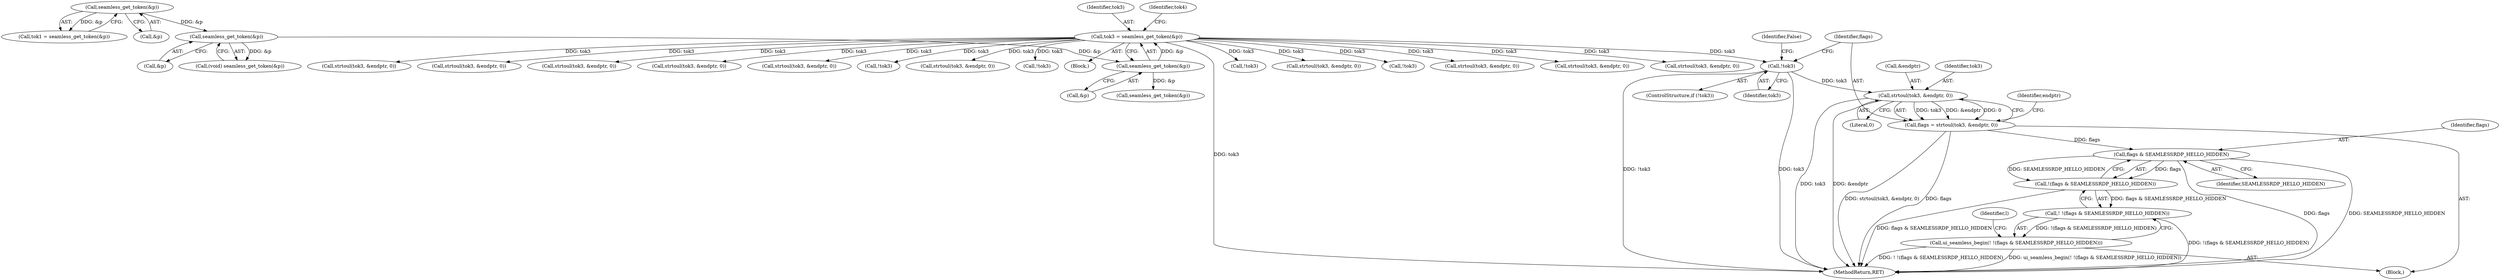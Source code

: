 digraph "0_rdesktop_4dca546d04321a610c1835010b5dad85163b65e1_14@pointer" {
"1000815" [label="(Call,strtoul(tok3, &endptr, 0))"];
"1000809" [label="(Call,!tok3)"];
"1000141" [label="(Call,tok3 = seamless_get_token(&p))"];
"1000143" [label="(Call,seamless_get_token(&p))"];
"1000138" [label="(Call,seamless_get_token(&p))"];
"1000133" [label="(Call,seamless_get_token(&p))"];
"1000813" [label="(Call,flags = strtoul(tok3, &endptr, 0))"];
"1000828" [label="(Call,flags & SEAMLESSRDP_HELLO_HIDDEN)"];
"1000827" [label="(Call,!(flags & SEAMLESSRDP_HELLO_HIDDEN))"];
"1000826" [label="(Call,! !(flags & SEAMLESSRDP_HELLO_HIDDEN))"];
"1000825" [label="(Call,ui_seamless_begin(! !(flags & SEAMLESSRDP_HELLO_HIDDEN)))"];
"1000813" [label="(Call,flags = strtoul(tok3, &endptr, 0))"];
"1000142" [label="(Identifier,tok3)"];
"1000785" [label="(Call,!tok3)"];
"1000817" [label="(Call,&endptr)"];
"1000464" [label="(Call,strtoul(tok3, &endptr, 0))"];
"1000759" [label="(Call,!tok3)"];
"1000251" [label="(Call,strtoul(tok3, &endptr, 0))"];
"1000660" [label="(Call,strtoul(tok3, &endptr, 0))"];
"1000825" [label="(Call,ui_seamless_begin(! !(flags & SEAMLESSRDP_HELLO_HIDDEN)))"];
"1000148" [label="(Call,seamless_get_token(&p))"];
"1000830" [label="(Identifier,SEAMLESSRDP_HELLO_HIDDEN)"];
"1000810" [label="(Identifier,tok3)"];
"1000144" [label="(Call,&p)"];
"1000826" [label="(Call,! !(flags & SEAMLESSRDP_HELLO_HIDDEN))"];
"1000814" [label="(Identifier,flags)"];
"1000829" [label="(Identifier,flags)"];
"1000816" [label="(Identifier,tok3)"];
"1000822" [label="(Identifier,endptr)"];
"1000290" [label="(Call,strtoul(tok3, &endptr, 0))"];
"1000608" [label="(Call,strtoul(tok3, &endptr, 0))"];
"1000815" [label="(Call,strtoul(tok3, &endptr, 0))"];
"1000701" [label="(Call,strtoul(tok3, &endptr, 0))"];
"1000139" [label="(Call,&p)"];
"1000334" [label="(Call,strtoul(tok3, &endptr, 0))"];
"1000143" [label="(Call,seamless_get_token(&p))"];
"1000136" [label="(Call,(void) seamless_get_token(&p))"];
"1000131" [label="(Call,tok1 = seamless_get_token(&p))"];
"1000819" [label="(Literal,0)"];
"1000904" [label="(Identifier,l)"];
"1000827" [label="(Call,!(flags & SEAMLESSRDP_HELLO_HIDDEN))"];
"1000133" [label="(Call,seamless_get_token(&p))"];
"1000186" [label="(Call,strtoul(tok3, &endptr, 0))"];
"1000841" [label="(Call,strtoul(tok3, &endptr, 0))"];
"1000886" [label="(Call,!tok3)"];
"1000521" [label="(Call,strtoul(tok3, &endptr, 0))"];
"1000861" [label="(Call,!tok3)"];
"1000828" [label="(Call,flags & SEAMLESSRDP_HELLO_HIDDEN)"];
"1000141" [label="(Call,tok3 = seamless_get_token(&p))"];
"1000812" [label="(Identifier,False)"];
"1000104" [label="(Block,)"];
"1000134" [label="(Call,&p)"];
"1000809" [label="(Call,!tok3)"];
"1000138" [label="(Call,seamless_get_token(&p))"];
"1000147" [label="(Identifier,tok4)"];
"1000808" [label="(ControlStructure,if (!tok3))"];
"1000907" [label="(MethodReturn,RET)"];
"1000807" [label="(Block,)"];
"1000815" -> "1000813"  [label="AST: "];
"1000815" -> "1000819"  [label="CFG: "];
"1000816" -> "1000815"  [label="AST: "];
"1000817" -> "1000815"  [label="AST: "];
"1000819" -> "1000815"  [label="AST: "];
"1000813" -> "1000815"  [label="CFG: "];
"1000815" -> "1000907"  [label="DDG: tok3"];
"1000815" -> "1000907"  [label="DDG: &endptr"];
"1000815" -> "1000813"  [label="DDG: tok3"];
"1000815" -> "1000813"  [label="DDG: &endptr"];
"1000815" -> "1000813"  [label="DDG: 0"];
"1000809" -> "1000815"  [label="DDG: tok3"];
"1000809" -> "1000808"  [label="AST: "];
"1000809" -> "1000810"  [label="CFG: "];
"1000810" -> "1000809"  [label="AST: "];
"1000812" -> "1000809"  [label="CFG: "];
"1000814" -> "1000809"  [label="CFG: "];
"1000809" -> "1000907"  [label="DDG: tok3"];
"1000809" -> "1000907"  [label="DDG: !tok3"];
"1000141" -> "1000809"  [label="DDG: tok3"];
"1000141" -> "1000104"  [label="AST: "];
"1000141" -> "1000143"  [label="CFG: "];
"1000142" -> "1000141"  [label="AST: "];
"1000143" -> "1000141"  [label="AST: "];
"1000147" -> "1000141"  [label="CFG: "];
"1000141" -> "1000907"  [label="DDG: tok3"];
"1000143" -> "1000141"  [label="DDG: &p"];
"1000141" -> "1000186"  [label="DDG: tok3"];
"1000141" -> "1000251"  [label="DDG: tok3"];
"1000141" -> "1000290"  [label="DDG: tok3"];
"1000141" -> "1000334"  [label="DDG: tok3"];
"1000141" -> "1000464"  [label="DDG: tok3"];
"1000141" -> "1000521"  [label="DDG: tok3"];
"1000141" -> "1000608"  [label="DDG: tok3"];
"1000141" -> "1000660"  [label="DDG: tok3"];
"1000141" -> "1000701"  [label="DDG: tok3"];
"1000141" -> "1000759"  [label="DDG: tok3"];
"1000141" -> "1000785"  [label="DDG: tok3"];
"1000141" -> "1000841"  [label="DDG: tok3"];
"1000141" -> "1000861"  [label="DDG: tok3"];
"1000141" -> "1000886"  [label="DDG: tok3"];
"1000143" -> "1000144"  [label="CFG: "];
"1000144" -> "1000143"  [label="AST: "];
"1000138" -> "1000143"  [label="DDG: &p"];
"1000143" -> "1000148"  [label="DDG: &p"];
"1000138" -> "1000136"  [label="AST: "];
"1000138" -> "1000139"  [label="CFG: "];
"1000139" -> "1000138"  [label="AST: "];
"1000136" -> "1000138"  [label="CFG: "];
"1000138" -> "1000136"  [label="DDG: &p"];
"1000133" -> "1000138"  [label="DDG: &p"];
"1000133" -> "1000131"  [label="AST: "];
"1000133" -> "1000134"  [label="CFG: "];
"1000134" -> "1000133"  [label="AST: "];
"1000131" -> "1000133"  [label="CFG: "];
"1000133" -> "1000131"  [label="DDG: &p"];
"1000813" -> "1000807"  [label="AST: "];
"1000814" -> "1000813"  [label="AST: "];
"1000822" -> "1000813"  [label="CFG: "];
"1000813" -> "1000907"  [label="DDG: flags"];
"1000813" -> "1000907"  [label="DDG: strtoul(tok3, &endptr, 0)"];
"1000813" -> "1000828"  [label="DDG: flags"];
"1000828" -> "1000827"  [label="AST: "];
"1000828" -> "1000830"  [label="CFG: "];
"1000829" -> "1000828"  [label="AST: "];
"1000830" -> "1000828"  [label="AST: "];
"1000827" -> "1000828"  [label="CFG: "];
"1000828" -> "1000907"  [label="DDG: flags"];
"1000828" -> "1000907"  [label="DDG: SEAMLESSRDP_HELLO_HIDDEN"];
"1000828" -> "1000827"  [label="DDG: flags"];
"1000828" -> "1000827"  [label="DDG: SEAMLESSRDP_HELLO_HIDDEN"];
"1000827" -> "1000826"  [label="AST: "];
"1000826" -> "1000827"  [label="CFG: "];
"1000827" -> "1000907"  [label="DDG: flags & SEAMLESSRDP_HELLO_HIDDEN"];
"1000827" -> "1000826"  [label="DDG: flags & SEAMLESSRDP_HELLO_HIDDEN"];
"1000826" -> "1000825"  [label="AST: "];
"1000825" -> "1000826"  [label="CFG: "];
"1000826" -> "1000907"  [label="DDG: !(flags & SEAMLESSRDP_HELLO_HIDDEN)"];
"1000826" -> "1000825"  [label="DDG: !(flags & SEAMLESSRDP_HELLO_HIDDEN)"];
"1000825" -> "1000807"  [label="AST: "];
"1000904" -> "1000825"  [label="CFG: "];
"1000825" -> "1000907"  [label="DDG: ! !(flags & SEAMLESSRDP_HELLO_HIDDEN)"];
"1000825" -> "1000907"  [label="DDG: ui_seamless_begin(! !(flags & SEAMLESSRDP_HELLO_HIDDEN))"];
}

